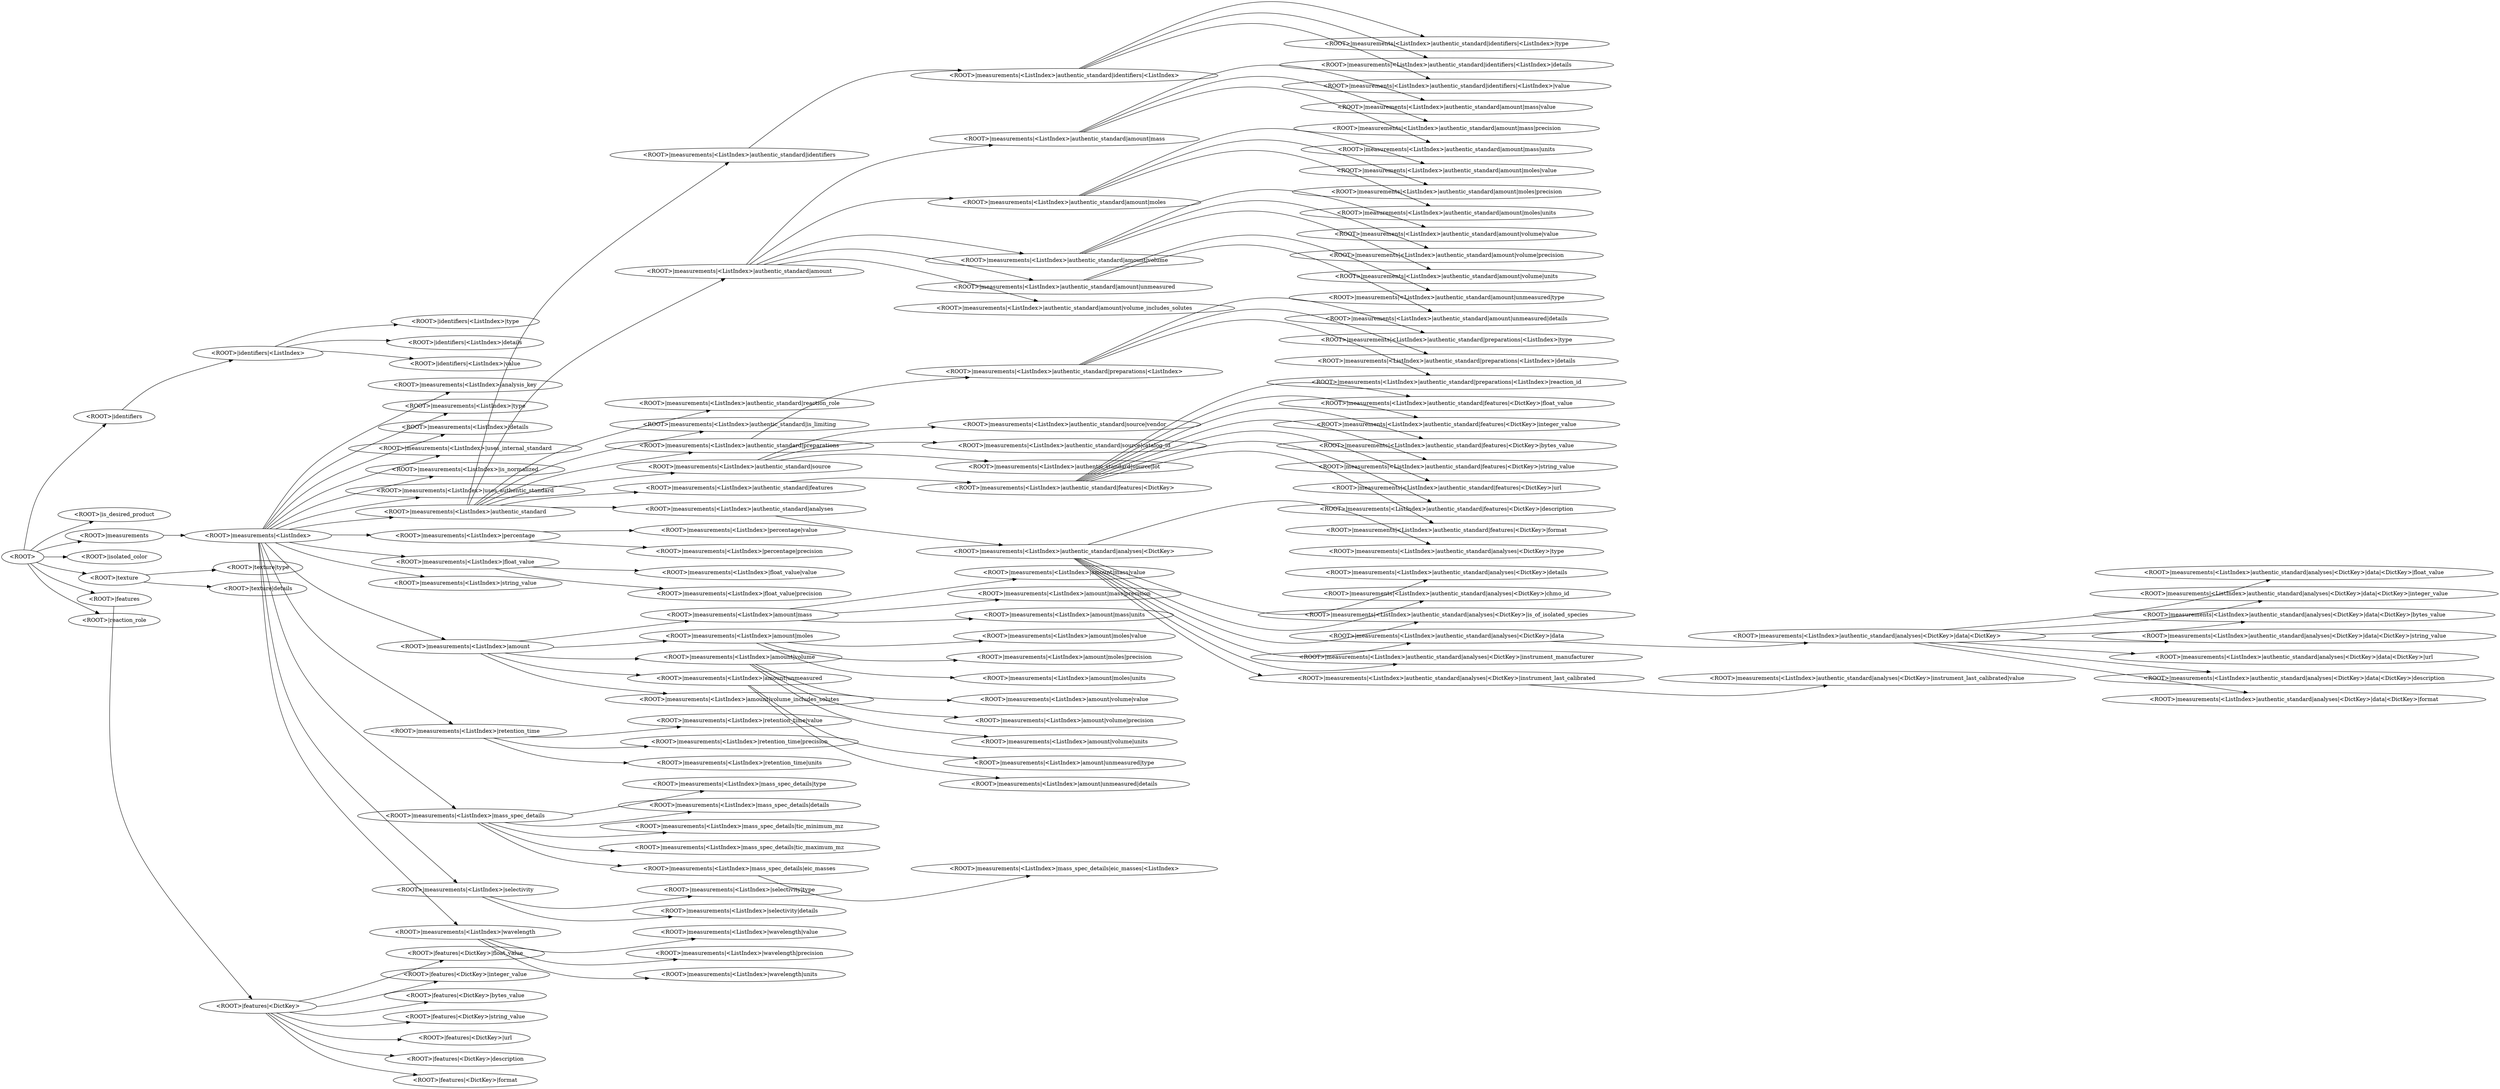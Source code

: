 strict digraph "" {
	graph [rankdir=LR,
		splines=curved
	];
	"<ROOT>"	[mtt_class_string="ord_betterproto.ProductCompound",
		mtt_node_name="<ROOT>",
		mtt_parent=None,
		mtt_relation_to_parent=None,
		mtt_type_hint_string="<class 'ord_betterproto.ProductCompound'>"];
	"<ROOT>|identifiers"	[mtt_class_string="builtins.list",
		mtt_node_name="<ROOT>|identifiers",
		mtt_parent="<ROOT>",
		mtt_relation_to_parent=identifiers,
		mtt_type_hint_string="typing.List[ord_betterproto.CompoundIdentifier]"];
	"<ROOT>" -> "<ROOT>|identifiers";
	"<ROOT>|is_desired_product"	[mtt_class_string="builtins.bool",
		mtt_node_name="<ROOT>|is_desired_product",
		mtt_parent="<ROOT>",
		mtt_relation_to_parent=is_desired_product,
		mtt_type_hint_string="typing.Optional[bool]"];
	"<ROOT>" -> "<ROOT>|is_desired_product";
	"<ROOT>|measurements"	[mtt_class_string="builtins.list",
		mtt_node_name="<ROOT>|measurements",
		mtt_parent="<ROOT>",
		mtt_relation_to_parent=measurements,
		mtt_type_hint_string="typing.List[ord_betterproto.ProductMeasurement]"];
	"<ROOT>" -> "<ROOT>|measurements";
	"<ROOT>|isolated_color"	[mtt_class_string="builtins.str",
		mtt_node_name="<ROOT>|isolated_color",
		mtt_parent="<ROOT>",
		mtt_relation_to_parent=isolated_color,
		mtt_type_hint_string="<class 'str'>"];
	"<ROOT>" -> "<ROOT>|isolated_color";
	"<ROOT>|texture"	[mtt_class_string="ord_betterproto.ProductCompoundTexture",
		mtt_node_name="<ROOT>|texture",
		mtt_parent="<ROOT>",
		mtt_relation_to_parent=texture,
		mtt_type_hint_string="<class 'ord_betterproto.ProductCompoundTexture'>"];
	"<ROOT>" -> "<ROOT>|texture";
	"<ROOT>|features"	[mtt_class_string="builtins.dict",
		mtt_node_name="<ROOT>|features",
		mtt_parent="<ROOT>",
		mtt_relation_to_parent=features,
		mtt_type_hint_string="typing.Dict[str, ord_betterproto.Data]"];
	"<ROOT>" -> "<ROOT>|features";
	"<ROOT>|reaction_role"	[mtt_class_string="ord_betterproto.ReactionRoleReactionRoleType",
		mtt_node_name="<ROOT>|reaction_role",
		mtt_parent="<ROOT>",
		mtt_relation_to_parent=reaction_role,
		mtt_type_hint_string="<enum 'ReactionRoleReactionRoleType'>"];
	"<ROOT>" -> "<ROOT>|reaction_role";
	"<ROOT>|identifiers|<ListIndex>"	[mtt_class_string="ord_betterproto.CompoundIdentifier",
		mtt_node_name="<ROOT>|identifiers|<ListIndex>",
		mtt_parent="<ROOT>|identifiers",
		mtt_relation_to_parent="<ListIndex>",
		mtt_type_hint_string="<class 'ord_betterproto.CompoundIdentifier'>"];
	"<ROOT>|identifiers" -> "<ROOT>|identifiers|<ListIndex>";
	"<ROOT>|identifiers|<ListIndex>|type"	[mtt_class_string="ord_betterproto.CompoundIdentifierCompoundIdentifierType",
		mtt_node_name="<ROOT>|identifiers|<ListIndex>|type",
		mtt_parent="<ROOT>|identifiers|<ListIndex>",
		mtt_relation_to_parent=type,
		mtt_type_hint_string="<enum 'CompoundIdentifierCompoundIdentifierType'>"];
	"<ROOT>|identifiers|<ListIndex>" -> "<ROOT>|identifiers|<ListIndex>|type";
	"<ROOT>|identifiers|<ListIndex>|details"	[mtt_class_string="builtins.str",
		mtt_node_name="<ROOT>|identifiers|<ListIndex>|details",
		mtt_parent="<ROOT>|identifiers|<ListIndex>",
		mtt_relation_to_parent=details,
		mtt_type_hint_string="<class 'str'>"];
	"<ROOT>|identifiers|<ListIndex>" -> "<ROOT>|identifiers|<ListIndex>|details";
	"<ROOT>|identifiers|<ListIndex>|value"	[mtt_class_string="builtins.str",
		mtt_node_name="<ROOT>|identifiers|<ListIndex>|value",
		mtt_parent="<ROOT>|identifiers|<ListIndex>",
		mtt_relation_to_parent=value,
		mtt_type_hint_string="<class 'str'>"];
	"<ROOT>|identifiers|<ListIndex>" -> "<ROOT>|identifiers|<ListIndex>|value";
	"<ROOT>|measurements|<ListIndex>"	[mtt_class_string="ord_betterproto.ProductMeasurement",
		mtt_node_name="<ROOT>|measurements|<ListIndex>",
		mtt_parent="<ROOT>|measurements",
		mtt_relation_to_parent="<ListIndex>",
		mtt_type_hint_string="<class 'ord_betterproto.ProductMeasurement'>"];
	"<ROOT>|measurements" -> "<ROOT>|measurements|<ListIndex>";
	"<ROOT>|measurements|<ListIndex>|analysis_key"	[mtt_class_string="builtins.str",
		mtt_node_name="<ROOT>|measurements|<ListIndex>|analysis_key",
		mtt_parent="<ROOT>|measurements|<ListIndex>",
		mtt_relation_to_parent=analysis_key,
		mtt_type_hint_string="<class 'str'>"];
	"<ROOT>|measurements|<ListIndex>" -> "<ROOT>|measurements|<ListIndex>|analysis_key";
	"<ROOT>|measurements|<ListIndex>|type"	[mtt_class_string="ord_betterproto.ProductMeasurementProductMeasurementType",
		mtt_node_name="<ROOT>|measurements|<ListIndex>|type",
		mtt_parent="<ROOT>|measurements|<ListIndex>",
		mtt_relation_to_parent=type,
		mtt_type_hint_string="<enum 'ProductMeasurementProductMeasurementType'>"];
	"<ROOT>|measurements|<ListIndex>" -> "<ROOT>|measurements|<ListIndex>|type";
	"<ROOT>|measurements|<ListIndex>|details"	[mtt_class_string="builtins.str",
		mtt_node_name="<ROOT>|measurements|<ListIndex>|details",
		mtt_parent="<ROOT>|measurements|<ListIndex>",
		mtt_relation_to_parent=details,
		mtt_type_hint_string="<class 'str'>"];
	"<ROOT>|measurements|<ListIndex>" -> "<ROOT>|measurements|<ListIndex>|details";
	"<ROOT>|measurements|<ListIndex>|uses_internal_standard"	[mtt_class_string="builtins.bool",
		mtt_node_name="<ROOT>|measurements|<ListIndex>|uses_internal_standard",
		mtt_parent="<ROOT>|measurements|<ListIndex>",
		mtt_relation_to_parent=uses_internal_standard,
		mtt_type_hint_string="typing.Optional[bool]"];
	"<ROOT>|measurements|<ListIndex>" -> "<ROOT>|measurements|<ListIndex>|uses_internal_standard";
	"<ROOT>|measurements|<ListIndex>|is_normalized"	[mtt_class_string="builtins.bool",
		mtt_node_name="<ROOT>|measurements|<ListIndex>|is_normalized",
		mtt_parent="<ROOT>|measurements|<ListIndex>",
		mtt_relation_to_parent=is_normalized,
		mtt_type_hint_string="typing.Optional[bool]"];
	"<ROOT>|measurements|<ListIndex>" -> "<ROOT>|measurements|<ListIndex>|is_normalized";
	"<ROOT>|measurements|<ListIndex>|uses_authentic_standard"	[mtt_class_string="builtins.bool",
		mtt_node_name="<ROOT>|measurements|<ListIndex>|uses_authentic_standard",
		mtt_parent="<ROOT>|measurements|<ListIndex>",
		mtt_relation_to_parent=uses_authentic_standard,
		mtt_type_hint_string="typing.Optional[bool]"];
	"<ROOT>|measurements|<ListIndex>" -> "<ROOT>|measurements|<ListIndex>|uses_authentic_standard";
	"<ROOT>|measurements|<ListIndex>|authentic_standard"	[mtt_class_string="ord_betterproto.Compound",
		mtt_node_name="<ROOT>|measurements|<ListIndex>|authentic_standard",
		mtt_parent="<ROOT>|measurements|<ListIndex>",
		mtt_relation_to_parent=authentic_standard,
		mtt_type_hint_string="<class 'ord_betterproto.Compound'>"];
	"<ROOT>|measurements|<ListIndex>" -> "<ROOT>|measurements|<ListIndex>|authentic_standard";
	"<ROOT>|measurements|<ListIndex>|percentage"	[mtt_class_string="ord_betterproto.Percentage",
		mtt_node_name="<ROOT>|measurements|<ListIndex>|percentage",
		mtt_parent="<ROOT>|measurements|<ListIndex>",
		mtt_relation_to_parent=percentage,
		mtt_type_hint_string="<class 'ord_betterproto.Percentage'>"];
	"<ROOT>|measurements|<ListIndex>" -> "<ROOT>|measurements|<ListIndex>|percentage";
	"<ROOT>|measurements|<ListIndex>|float_value"	[mtt_class_string="ord_betterproto.FloatValue",
		mtt_node_name="<ROOT>|measurements|<ListIndex>|float_value",
		mtt_parent="<ROOT>|measurements|<ListIndex>",
		mtt_relation_to_parent=float_value,
		mtt_type_hint_string="<class 'ord_betterproto.FloatValue'>"];
	"<ROOT>|measurements|<ListIndex>" -> "<ROOT>|measurements|<ListIndex>|float_value";
	"<ROOT>|measurements|<ListIndex>|string_value"	[mtt_class_string="builtins.str",
		mtt_node_name="<ROOT>|measurements|<ListIndex>|string_value",
		mtt_parent="<ROOT>|measurements|<ListIndex>",
		mtt_relation_to_parent=string_value,
		mtt_type_hint_string="<class 'str'>"];
	"<ROOT>|measurements|<ListIndex>" -> "<ROOT>|measurements|<ListIndex>|string_value";
	"<ROOT>|measurements|<ListIndex>|amount"	[mtt_class_string="ord_betterproto.Amount",
		mtt_node_name="<ROOT>|measurements|<ListIndex>|amount",
		mtt_parent="<ROOT>|measurements|<ListIndex>",
		mtt_relation_to_parent=amount,
		mtt_type_hint_string="<class 'ord_betterproto.Amount'>"];
	"<ROOT>|measurements|<ListIndex>" -> "<ROOT>|measurements|<ListIndex>|amount";
	"<ROOT>|measurements|<ListIndex>|retention_time"	[mtt_class_string="ord_betterproto.Time",
		mtt_node_name="<ROOT>|measurements|<ListIndex>|retention_time",
		mtt_parent="<ROOT>|measurements|<ListIndex>",
		mtt_relation_to_parent=retention_time,
		mtt_type_hint_string="<class 'ord_betterproto.Time'>"];
	"<ROOT>|measurements|<ListIndex>" -> "<ROOT>|measurements|<ListIndex>|retention_time";
	"<ROOT>|measurements|<ListIndex>|mass_spec_details"	[mtt_class_string="ord_betterproto.ProductMeasurementMassSpecMeasurementDetails",
		mtt_node_name="<ROOT>|measurements|<ListIndex>|mass_spec_details",
		mtt_parent="<ROOT>|measurements|<ListIndex>",
		mtt_relation_to_parent=mass_spec_details,
		mtt_type_hint_string="<class 'ord_betterproto.ProductMeasurementMassSpecMeasurementDetails'>"];
	"<ROOT>|measurements|<ListIndex>" -> "<ROOT>|measurements|<ListIndex>|mass_spec_details";
	"<ROOT>|measurements|<ListIndex>|selectivity"	[mtt_class_string="ord_betterproto.ProductMeasurementSelectivity",
		mtt_node_name="<ROOT>|measurements|<ListIndex>|selectivity",
		mtt_parent="<ROOT>|measurements|<ListIndex>",
		mtt_relation_to_parent=selectivity,
		mtt_type_hint_string="<class 'ord_betterproto.ProductMeasurementSelectivity'>"];
	"<ROOT>|measurements|<ListIndex>" -> "<ROOT>|measurements|<ListIndex>|selectivity";
	"<ROOT>|measurements|<ListIndex>|wavelength"	[mtt_class_string="ord_betterproto.Wavelength",
		mtt_node_name="<ROOT>|measurements|<ListIndex>|wavelength",
		mtt_parent="<ROOT>|measurements|<ListIndex>",
		mtt_relation_to_parent=wavelength,
		mtt_type_hint_string="<class 'ord_betterproto.Wavelength'>"];
	"<ROOT>|measurements|<ListIndex>" -> "<ROOT>|measurements|<ListIndex>|wavelength";
	"<ROOT>|measurements|<ListIndex>|authentic_standard|identifiers"	[mtt_class_string="builtins.list",
		mtt_node_name="<ROOT>|measurements|<ListIndex>|authentic_standard|identifiers",
		mtt_parent="<ROOT>|measurements|<ListIndex>|authentic_standard",
		mtt_relation_to_parent=identifiers,
		mtt_type_hint_string="typing.List[ord_betterproto.CompoundIdentifier]"];
	"<ROOT>|measurements|<ListIndex>|authentic_standard" -> "<ROOT>|measurements|<ListIndex>|authentic_standard|identifiers";
	"<ROOT>|measurements|<ListIndex>|authentic_standard|amount"	[mtt_class_string="ord_betterproto.Amount",
		mtt_node_name="<ROOT>|measurements|<ListIndex>|authentic_standard|amount",
		mtt_parent="<ROOT>|measurements|<ListIndex>|authentic_standard",
		mtt_relation_to_parent=amount,
		mtt_type_hint_string="<class 'ord_betterproto.Amount'>"];
	"<ROOT>|measurements|<ListIndex>|authentic_standard" -> "<ROOT>|measurements|<ListIndex>|authentic_standard|amount";
	"<ROOT>|measurements|<ListIndex>|authentic_standard|reaction_role"	[mtt_class_string="ord_betterproto.ReactionRoleReactionRoleType",
		mtt_node_name="<ROOT>|measurements|<ListIndex>|authentic_standard|reaction_role",
		mtt_parent="<ROOT>|measurements|<ListIndex>|authentic_standard",
		mtt_relation_to_parent=reaction_role,
		mtt_type_hint_string="<enum 'ReactionRoleReactionRoleType'>"];
	"<ROOT>|measurements|<ListIndex>|authentic_standard" -> "<ROOT>|measurements|<ListIndex>|authentic_standard|reaction_role";
	"<ROOT>|measurements|<ListIndex>|authentic_standard|is_limiting"	[mtt_class_string="builtins.bool",
		mtt_node_name="<ROOT>|measurements|<ListIndex>|authentic_standard|is_limiting",
		mtt_parent="<ROOT>|measurements|<ListIndex>|authentic_standard",
		mtt_relation_to_parent=is_limiting,
		mtt_type_hint_string="typing.Optional[bool]"];
	"<ROOT>|measurements|<ListIndex>|authentic_standard" -> "<ROOT>|measurements|<ListIndex>|authentic_standard|is_limiting";
	"<ROOT>|measurements|<ListIndex>|authentic_standard|preparations"	[mtt_class_string="builtins.list",
		mtt_node_name="<ROOT>|measurements|<ListIndex>|authentic_standard|preparations",
		mtt_parent="<ROOT>|measurements|<ListIndex>|authentic_standard",
		mtt_relation_to_parent=preparations,
		mtt_type_hint_string="typing.List[ord_betterproto.CompoundPreparation]"];
	"<ROOT>|measurements|<ListIndex>|authentic_standard" -> "<ROOT>|measurements|<ListIndex>|authentic_standard|preparations";
	"<ROOT>|measurements|<ListIndex>|authentic_standard|source"	[mtt_class_string="ord_betterproto.CompoundSource",
		mtt_node_name="<ROOT>|measurements|<ListIndex>|authentic_standard|source",
		mtt_parent="<ROOT>|measurements|<ListIndex>|authentic_standard",
		mtt_relation_to_parent=source,
		mtt_type_hint_string="<class 'ord_betterproto.CompoundSource'>"];
	"<ROOT>|measurements|<ListIndex>|authentic_standard" -> "<ROOT>|measurements|<ListIndex>|authentic_standard|source";
	"<ROOT>|measurements|<ListIndex>|authentic_standard|features"	[mtt_class_string="builtins.dict",
		mtt_node_name="<ROOT>|measurements|<ListIndex>|authentic_standard|features",
		mtt_parent="<ROOT>|measurements|<ListIndex>|authentic_standard",
		mtt_relation_to_parent=features,
		mtt_type_hint_string="typing.Dict[str, ord_betterproto.Data]"];
	"<ROOT>|measurements|<ListIndex>|authentic_standard" -> "<ROOT>|measurements|<ListIndex>|authentic_standard|features";
	"<ROOT>|measurements|<ListIndex>|authentic_standard|analyses"	[mtt_class_string="builtins.dict",
		mtt_node_name="<ROOT>|measurements|<ListIndex>|authentic_standard|analyses",
		mtt_parent="<ROOT>|measurements|<ListIndex>|authentic_standard",
		mtt_relation_to_parent=analyses,
		mtt_type_hint_string="typing.Dict[str, ord_betterproto.Analysis]"];
	"<ROOT>|measurements|<ListIndex>|authentic_standard" -> "<ROOT>|measurements|<ListIndex>|authentic_standard|analyses";
	"<ROOT>|measurements|<ListIndex>|authentic_standard|identifiers|<ListIndex>"	[mtt_class_string="ord_betterproto.CompoundIdentifier",
		mtt_node_name="<ROOT>|measurements|<ListIndex>|authentic_standard|identifiers|<ListIndex>",
		mtt_parent="<ROOT>|measurements|<ListIndex>|authentic_standard|identifiers",
		mtt_relation_to_parent="<ListIndex>",
		mtt_type_hint_string="<class 'ord_betterproto.CompoundIdentifier'>"];
	"<ROOT>|measurements|<ListIndex>|authentic_standard|identifiers" -> "<ROOT>|measurements|<ListIndex>|authentic_standard|identifiers|<ListIndex>";
	"<ROOT>|measurements|<ListIndex>|authentic_standard|identifiers|<ListIndex>|type"	[mtt_class_string="ord_betterproto.CompoundIdentifierCompoundIdentifierType",
		mtt_node_name="<ROOT>|measurements|<ListIndex>|authentic_standard|identifiers|<ListIndex>|type",
		mtt_parent="<ROOT>|measurements|<ListIndex>|authentic_standard|identifiers|<ListIndex>",
		mtt_relation_to_parent=type,
		mtt_type_hint_string="<enum 'CompoundIdentifierCompoundIdentifierType'>"];
	"<ROOT>|measurements|<ListIndex>|authentic_standard|identifiers|<ListIndex>" -> "<ROOT>|measurements|<ListIndex>|authentic_standard|identifiers|<ListIndex>|type";
	"<ROOT>|measurements|<ListIndex>|authentic_standard|identifiers|<ListIndex>|details"	[mtt_class_string="builtins.str",
		mtt_node_name="<ROOT>|measurements|<ListIndex>|authentic_standard|identifiers|<ListIndex>|details",
		mtt_parent="<ROOT>|measurements|<ListIndex>|authentic_standard|identifiers|<ListIndex>",
		mtt_relation_to_parent=details,
		mtt_type_hint_string="<class 'str'>"];
	"<ROOT>|measurements|<ListIndex>|authentic_standard|identifiers|<ListIndex>" -> "<ROOT>|measurements|<ListIndex>|authentic_standard|identifiers|<ListIndex>|details";
	"<ROOT>|measurements|<ListIndex>|authentic_standard|identifiers|<ListIndex>|value"	[mtt_class_string="builtins.str",
		mtt_node_name="<ROOT>|measurements|<ListIndex>|authentic_standard|identifiers|<ListIndex>|value",
		mtt_parent="<ROOT>|measurements|<ListIndex>|authentic_standard|identifiers|<ListIndex>",
		mtt_relation_to_parent=value,
		mtt_type_hint_string="<class 'str'>"];
	"<ROOT>|measurements|<ListIndex>|authentic_standard|identifiers|<ListIndex>" -> "<ROOT>|measurements|<ListIndex>|authentic_standard|identifiers|<ListIndex>|value";
	"<ROOT>|measurements|<ListIndex>|authentic_standard|amount|mass"	[mtt_class_string="ord_betterproto.Mass",
		mtt_node_name="<ROOT>|measurements|<ListIndex>|authentic_standard|amount|mass",
		mtt_parent="<ROOT>|measurements|<ListIndex>|authentic_standard|amount",
		mtt_relation_to_parent=mass,
		mtt_type_hint_string="<class 'ord_betterproto.Mass'>"];
	"<ROOT>|measurements|<ListIndex>|authentic_standard|amount" -> "<ROOT>|measurements|<ListIndex>|authentic_standard|amount|mass";
	"<ROOT>|measurements|<ListIndex>|authentic_standard|amount|moles"	[mtt_class_string="ord_betterproto.Moles",
		mtt_node_name="<ROOT>|measurements|<ListIndex>|authentic_standard|amount|moles",
		mtt_parent="<ROOT>|measurements|<ListIndex>|authentic_standard|amount",
		mtt_relation_to_parent=moles,
		mtt_type_hint_string="<class 'ord_betterproto.Moles'>"];
	"<ROOT>|measurements|<ListIndex>|authentic_standard|amount" -> "<ROOT>|measurements|<ListIndex>|authentic_standard|amount|moles";
	"<ROOT>|measurements|<ListIndex>|authentic_standard|amount|volume"	[mtt_class_string="ord_betterproto.Volume",
		mtt_node_name="<ROOT>|measurements|<ListIndex>|authentic_standard|amount|volume",
		mtt_parent="<ROOT>|measurements|<ListIndex>|authentic_standard|amount",
		mtt_relation_to_parent=volume,
		mtt_type_hint_string="<class 'ord_betterproto.Volume'>"];
	"<ROOT>|measurements|<ListIndex>|authentic_standard|amount" -> "<ROOT>|measurements|<ListIndex>|authentic_standard|amount|volume";
	"<ROOT>|measurements|<ListIndex>|authentic_standard|amount|unmeasured"	[mtt_class_string="ord_betterproto.UnmeasuredAmount",
		mtt_node_name="<ROOT>|measurements|<ListIndex>|authentic_standard|amount|unmeasured",
		mtt_parent="<ROOT>|measurements|<ListIndex>|authentic_standard|amount",
		mtt_relation_to_parent=unmeasured,
		mtt_type_hint_string="<class 'ord_betterproto.UnmeasuredAmount'>"];
	"<ROOT>|measurements|<ListIndex>|authentic_standard|amount" -> "<ROOT>|measurements|<ListIndex>|authentic_standard|amount|unmeasured";
	"<ROOT>|measurements|<ListIndex>|authentic_standard|amount|volume_includes_solutes"	[mtt_class_string="builtins.bool",
		mtt_node_name="<ROOT>|measurements|<ListIndex>|authentic_standard|amount|volume_includes_solutes",
		mtt_parent="<ROOT>|measurements|<ListIndex>|authentic_standard|amount",
		mtt_relation_to_parent=volume_includes_solutes,
		mtt_type_hint_string="typing.Optional[bool]"];
	"<ROOT>|measurements|<ListIndex>|authentic_standard|amount" -> "<ROOT>|measurements|<ListIndex>|authentic_standard|amount|volume_includes_solutes";
	"<ROOT>|measurements|<ListIndex>|authentic_standard|amount|mass|value"	[mtt_class_string="builtins.float",
		mtt_node_name="<ROOT>|measurements|<ListIndex>|authentic_standard|amount|mass|value",
		mtt_parent="<ROOT>|measurements|<ListIndex>|authentic_standard|amount|mass",
		mtt_relation_to_parent=value,
		mtt_type_hint_string="typing.Optional[float]"];
	"<ROOT>|measurements|<ListIndex>|authentic_standard|amount|mass" -> "<ROOT>|measurements|<ListIndex>|authentic_standard|amount|mass|value";
	"<ROOT>|measurements|<ListIndex>|authentic_standard|amount|mass|precision"	[mtt_class_string="builtins.float",
		mtt_node_name="<ROOT>|measurements|<ListIndex>|authentic_standard|amount|mass|precision",
		mtt_parent="<ROOT>|measurements|<ListIndex>|authentic_standard|amount|mass",
		mtt_relation_to_parent=precision,
		mtt_type_hint_string="typing.Optional[float]"];
	"<ROOT>|measurements|<ListIndex>|authentic_standard|amount|mass" -> "<ROOT>|measurements|<ListIndex>|authentic_standard|amount|mass|precision";
	"<ROOT>|measurements|<ListIndex>|authentic_standard|amount|mass|units"	[mtt_class_string="ord_betterproto.MassMassUnit",
		mtt_node_name="<ROOT>|measurements|<ListIndex>|authentic_standard|amount|mass|units",
		mtt_parent="<ROOT>|measurements|<ListIndex>|authentic_standard|amount|mass",
		mtt_relation_to_parent=units,
		mtt_type_hint_string="<enum 'MassMassUnit'>"];
	"<ROOT>|measurements|<ListIndex>|authentic_standard|amount|mass" -> "<ROOT>|measurements|<ListIndex>|authentic_standard|amount|mass|units";
	"<ROOT>|measurements|<ListIndex>|authentic_standard|amount|moles|value"	[mtt_class_string="builtins.float",
		mtt_node_name="<ROOT>|measurements|<ListIndex>|authentic_standard|amount|moles|value",
		mtt_parent="<ROOT>|measurements|<ListIndex>|authentic_standard|amount|moles",
		mtt_relation_to_parent=value,
		mtt_type_hint_string="typing.Optional[float]"];
	"<ROOT>|measurements|<ListIndex>|authentic_standard|amount|moles" -> "<ROOT>|measurements|<ListIndex>|authentic_standard|amount|moles|value";
	"<ROOT>|measurements|<ListIndex>|authentic_standard|amount|moles|precision"	[mtt_class_string="builtins.float",
		mtt_node_name="<ROOT>|measurements|<ListIndex>|authentic_standard|amount|moles|precision",
		mtt_parent="<ROOT>|measurements|<ListIndex>|authentic_standard|amount|moles",
		mtt_relation_to_parent=precision,
		mtt_type_hint_string="typing.Optional[float]"];
	"<ROOT>|measurements|<ListIndex>|authentic_standard|amount|moles" -> "<ROOT>|measurements|<ListIndex>|authentic_standard|amount|moles|precision";
	"<ROOT>|measurements|<ListIndex>|authentic_standard|amount|moles|units"	[mtt_class_string="ord_betterproto.MolesMolesUnit",
		mtt_node_name="<ROOT>|measurements|<ListIndex>|authentic_standard|amount|moles|units",
		mtt_parent="<ROOT>|measurements|<ListIndex>|authentic_standard|amount|moles",
		mtt_relation_to_parent=units,
		mtt_type_hint_string="<enum 'MolesMolesUnit'>"];
	"<ROOT>|measurements|<ListIndex>|authentic_standard|amount|moles" -> "<ROOT>|measurements|<ListIndex>|authentic_standard|amount|moles|units";
	"<ROOT>|measurements|<ListIndex>|authentic_standard|amount|volume|value"	[mtt_class_string="builtins.float",
		mtt_node_name="<ROOT>|measurements|<ListIndex>|authentic_standard|amount|volume|value",
		mtt_parent="<ROOT>|measurements|<ListIndex>|authentic_standard|amount|volume",
		mtt_relation_to_parent=value,
		mtt_type_hint_string="typing.Optional[float]"];
	"<ROOT>|measurements|<ListIndex>|authentic_standard|amount|volume" -> "<ROOT>|measurements|<ListIndex>|authentic_standard|amount|volume|value";
	"<ROOT>|measurements|<ListIndex>|authentic_standard|amount|volume|precision"	[mtt_class_string="builtins.float",
		mtt_node_name="<ROOT>|measurements|<ListIndex>|authentic_standard|amount|volume|precision",
		mtt_parent="<ROOT>|measurements|<ListIndex>|authentic_standard|amount|volume",
		mtt_relation_to_parent=precision,
		mtt_type_hint_string="typing.Optional[float]"];
	"<ROOT>|measurements|<ListIndex>|authentic_standard|amount|volume" -> "<ROOT>|measurements|<ListIndex>|authentic_standard|amount|volume|precision";
	"<ROOT>|measurements|<ListIndex>|authentic_standard|amount|volume|units"	[mtt_class_string="ord_betterproto.VolumeVolumeUnit",
		mtt_node_name="<ROOT>|measurements|<ListIndex>|authentic_standard|amount|volume|units",
		mtt_parent="<ROOT>|measurements|<ListIndex>|authentic_standard|amount|volume",
		mtt_relation_to_parent=units,
		mtt_type_hint_string="<enum 'VolumeVolumeUnit'>"];
	"<ROOT>|measurements|<ListIndex>|authentic_standard|amount|volume" -> "<ROOT>|measurements|<ListIndex>|authentic_standard|amount|volume|units";
	"<ROOT>|measurements|<ListIndex>|authentic_standard|amount|unmeasured|type"	[mtt_class_string="ord_betterproto.UnmeasuredAmountUnmeasuredAmountType",
		mtt_node_name="<ROOT>|measurements|<ListIndex>|authentic_standard|amount|unmeasured|type",
		mtt_parent="<ROOT>|measurements|<ListIndex>|authentic_standard|amount|unmeasured",
		mtt_relation_to_parent=type,
		mtt_type_hint_string="<enum 'UnmeasuredAmountUnmeasuredAmountType'>"];
	"<ROOT>|measurements|<ListIndex>|authentic_standard|amount|unmeasured" -> "<ROOT>|measurements|<ListIndex>|authentic_standard|amount|unmeasured|type";
	"<ROOT>|measurements|<ListIndex>|authentic_standard|amount|unmeasured|details"	[mtt_class_string="builtins.str",
		mtt_node_name="<ROOT>|measurements|<ListIndex>|authentic_standard|amount|unmeasured|details",
		mtt_parent="<ROOT>|measurements|<ListIndex>|authentic_standard|amount|unmeasured",
		mtt_relation_to_parent=details,
		mtt_type_hint_string="<class 'str'>"];
	"<ROOT>|measurements|<ListIndex>|authentic_standard|amount|unmeasured" -> "<ROOT>|measurements|<ListIndex>|authentic_standard|amount|unmeasured|details";
	"<ROOT>|measurements|<ListIndex>|authentic_standard|preparations|<ListIndex>"	[mtt_class_string="ord_betterproto.CompoundPreparation",
		mtt_node_name="<ROOT>|measurements|<ListIndex>|authentic_standard|preparations|<ListIndex>",
		mtt_parent="<ROOT>|measurements|<ListIndex>|authentic_standard|preparations",
		mtt_relation_to_parent="<ListIndex>",
		mtt_type_hint_string="<class 'ord_betterproto.CompoundPreparation'>"];
	"<ROOT>|measurements|<ListIndex>|authentic_standard|preparations" -> "<ROOT>|measurements|<ListIndex>|authentic_standard|preparations|<ListIndex>";
	"<ROOT>|measurements|<ListIndex>|authentic_standard|preparations|<ListIndex>|type"	[mtt_class_string="ord_betterproto.CompoundPreparationCompoundPreparationType",
		mtt_node_name="<ROOT>|measurements|<ListIndex>|authentic_standard|preparations|<ListIndex>|type",
		mtt_parent="<ROOT>|measurements|<ListIndex>|authentic_standard|preparations|<ListIndex>",
		mtt_relation_to_parent=type,
		mtt_type_hint_string="<enum 'CompoundPreparationCompoundPreparationType'>"];
	"<ROOT>|measurements|<ListIndex>|authentic_standard|preparations|<ListIndex>" -> "<ROOT>|measurements|<ListIndex>|authentic_standard|preparations|<ListIndex>|type";
	"<ROOT>|measurements|<ListIndex>|authentic_standard|preparations|<ListIndex>|details"	[mtt_class_string="builtins.str",
		mtt_node_name="<ROOT>|measurements|<ListIndex>|authentic_standard|preparations|<ListIndex>|details",
		mtt_parent="<ROOT>|measurements|<ListIndex>|authentic_standard|preparations|<ListIndex>",
		mtt_relation_to_parent=details,
		mtt_type_hint_string="<class 'str'>"];
	"<ROOT>|measurements|<ListIndex>|authentic_standard|preparations|<ListIndex>" -> "<ROOT>|measurements|<ListIndex>|authentic_standard|preparations|<ListIndex>|details";
	"<ROOT>|measurements|<ListIndex>|authentic_standard|preparations|<ListIndex>|reaction_id"	[mtt_class_string="builtins.str",
		mtt_node_name="<ROOT>|measurements|<ListIndex>|authentic_standard|preparations|<ListIndex>|reaction_id",
		mtt_parent="<ROOT>|measurements|<ListIndex>|authentic_standard|preparations|<ListIndex>",
		mtt_relation_to_parent=reaction_id,
		mtt_type_hint_string="<class 'str'>"];
	"<ROOT>|measurements|<ListIndex>|authentic_standard|preparations|<ListIndex>" -> "<ROOT>|measurements|<ListIndex>|authentic_standard|preparations|<ListIndex>|reaction_id";
	"<ROOT>|measurements|<ListIndex>|authentic_standard|source|vendor"	[mtt_class_string="builtins.str",
		mtt_node_name="<ROOT>|measurements|<ListIndex>|authentic_standard|source|vendor",
		mtt_parent="<ROOT>|measurements|<ListIndex>|authentic_standard|source",
		mtt_relation_to_parent=vendor,
		mtt_type_hint_string="<class 'str'>"];
	"<ROOT>|measurements|<ListIndex>|authentic_standard|source" -> "<ROOT>|measurements|<ListIndex>|authentic_standard|source|vendor";
	"<ROOT>|measurements|<ListIndex>|authentic_standard|source|catalog_id"	[mtt_class_string="builtins.str",
		mtt_node_name="<ROOT>|measurements|<ListIndex>|authentic_standard|source|catalog_id",
		mtt_parent="<ROOT>|measurements|<ListIndex>|authentic_standard|source",
		mtt_relation_to_parent=catalog_id,
		mtt_type_hint_string="<class 'str'>"];
	"<ROOT>|measurements|<ListIndex>|authentic_standard|source" -> "<ROOT>|measurements|<ListIndex>|authentic_standard|source|catalog_id";
	"<ROOT>|measurements|<ListIndex>|authentic_standard|source|lot"	[mtt_class_string="builtins.str",
		mtt_node_name="<ROOT>|measurements|<ListIndex>|authentic_standard|source|lot",
		mtt_parent="<ROOT>|measurements|<ListIndex>|authentic_standard|source",
		mtt_relation_to_parent=lot,
		mtt_type_hint_string="<class 'str'>"];
	"<ROOT>|measurements|<ListIndex>|authentic_standard|source" -> "<ROOT>|measurements|<ListIndex>|authentic_standard|source|lot";
	"<ROOT>|measurements|<ListIndex>|authentic_standard|features|<DictKey>"	[mtt_class_string="ord_betterproto.Data",
		mtt_node_name="<ROOT>|measurements|<ListIndex>|authentic_standard|features|<DictKey>",
		mtt_parent="<ROOT>|measurements|<ListIndex>|authentic_standard|features",
		mtt_relation_to_parent="<DictKey>",
		mtt_type_hint_string="<class 'ord_betterproto.Data'>"];
	"<ROOT>|measurements|<ListIndex>|authentic_standard|features" -> "<ROOT>|measurements|<ListIndex>|authentic_standard|features|<DictKey>";
	"<ROOT>|measurements|<ListIndex>|authentic_standard|features|<DictKey>|float_value"	[mtt_class_string="builtins.float",
		mtt_node_name="<ROOT>|measurements|<ListIndex>|authentic_standard|features|<DictKey>|float_value",
		mtt_parent="<ROOT>|measurements|<ListIndex>|authentic_standard|features|<DictKey>",
		mtt_relation_to_parent=float_value,
		mtt_type_hint_string="<class 'float'>"];
	"<ROOT>|measurements|<ListIndex>|authentic_standard|features|<DictKey>" -> "<ROOT>|measurements|<ListIndex>|authentic_standard|features|<DictKey>|float_value";
	"<ROOT>|measurements|<ListIndex>|authentic_standard|features|<DictKey>|integer_value"	[mtt_class_string="builtins.int",
		mtt_node_name="<ROOT>|measurements|<ListIndex>|authentic_standard|features|<DictKey>|integer_value",
		mtt_parent="<ROOT>|measurements|<ListIndex>|authentic_standard|features|<DictKey>",
		mtt_relation_to_parent=integer_value,
		mtt_type_hint_string="<class 'int'>"];
	"<ROOT>|measurements|<ListIndex>|authentic_standard|features|<DictKey>" -> "<ROOT>|measurements|<ListIndex>|authentic_standard|features|<DictKey>|integer_value";
	"<ROOT>|measurements|<ListIndex>|authentic_standard|features|<DictKey>|bytes_value"	[mtt_class_string="builtins.bytes",
		mtt_node_name="<ROOT>|measurements|<ListIndex>|authentic_standard|features|<DictKey>|bytes_value",
		mtt_parent="<ROOT>|measurements|<ListIndex>|authentic_standard|features|<DictKey>",
		mtt_relation_to_parent=bytes_value,
		mtt_type_hint_string="<class 'bytes'>"];
	"<ROOT>|measurements|<ListIndex>|authentic_standard|features|<DictKey>" -> "<ROOT>|measurements|<ListIndex>|authentic_standard|features|<DictKey>|bytes_value";
	"<ROOT>|measurements|<ListIndex>|authentic_standard|features|<DictKey>|string_value"	[mtt_class_string="builtins.str",
		mtt_node_name="<ROOT>|measurements|<ListIndex>|authentic_standard|features|<DictKey>|string_value",
		mtt_parent="<ROOT>|measurements|<ListIndex>|authentic_standard|features|<DictKey>",
		mtt_relation_to_parent=string_value,
		mtt_type_hint_string="<class 'str'>"];
	"<ROOT>|measurements|<ListIndex>|authentic_standard|features|<DictKey>" -> "<ROOT>|measurements|<ListIndex>|authentic_standard|features|<DictKey>|string_value";
	"<ROOT>|measurements|<ListIndex>|authentic_standard|features|<DictKey>|url"	[mtt_class_string="builtins.str",
		mtt_node_name="<ROOT>|measurements|<ListIndex>|authentic_standard|features|<DictKey>|url",
		mtt_parent="<ROOT>|measurements|<ListIndex>|authentic_standard|features|<DictKey>",
		mtt_relation_to_parent=url,
		mtt_type_hint_string="<class 'str'>"];
	"<ROOT>|measurements|<ListIndex>|authentic_standard|features|<DictKey>" -> "<ROOT>|measurements|<ListIndex>|authentic_standard|features|<DictKey>|url";
	"<ROOT>|measurements|<ListIndex>|authentic_standard|features|<DictKey>|description"	[mtt_class_string="builtins.str",
		mtt_node_name="<ROOT>|measurements|<ListIndex>|authentic_standard|features|<DictKey>|description",
		mtt_parent="<ROOT>|measurements|<ListIndex>|authentic_standard|features|<DictKey>",
		mtt_relation_to_parent=description,
		mtt_type_hint_string="<class 'str'>"];
	"<ROOT>|measurements|<ListIndex>|authentic_standard|features|<DictKey>" -> "<ROOT>|measurements|<ListIndex>|authentic_standard|features|<DictKey>|description";
	"<ROOT>|measurements|<ListIndex>|authentic_standard|features|<DictKey>|format"	[mtt_class_string="builtins.str",
		mtt_node_name="<ROOT>|measurements|<ListIndex>|authentic_standard|features|<DictKey>|format",
		mtt_parent="<ROOT>|measurements|<ListIndex>|authentic_standard|features|<DictKey>",
		mtt_relation_to_parent=format,
		mtt_type_hint_string="<class 'str'>"];
	"<ROOT>|measurements|<ListIndex>|authentic_standard|features|<DictKey>" -> "<ROOT>|measurements|<ListIndex>|authentic_standard|features|<DictKey>|format";
	"<ROOT>|measurements|<ListIndex>|authentic_standard|analyses|<DictKey>"	[mtt_class_string="ord_betterproto.Analysis",
		mtt_node_name="<ROOT>|measurements|<ListIndex>|authentic_standard|analyses|<DictKey>",
		mtt_parent="<ROOT>|measurements|<ListIndex>|authentic_standard|analyses",
		mtt_relation_to_parent="<DictKey>",
		mtt_type_hint_string="<class 'ord_betterproto.Analysis'>"];
	"<ROOT>|measurements|<ListIndex>|authentic_standard|analyses" -> "<ROOT>|measurements|<ListIndex>|authentic_standard|analyses|<DictKey>";
	"<ROOT>|measurements|<ListIndex>|authentic_standard|analyses|<DictKey>|type"	[mtt_class_string="ord_betterproto.AnalysisAnalysisType",
		mtt_node_name="<ROOT>|measurements|<ListIndex>|authentic_standard|analyses|<DictKey>|type",
		mtt_parent="<ROOT>|measurements|<ListIndex>|authentic_standard|analyses|<DictKey>",
		mtt_relation_to_parent=type,
		mtt_type_hint_string="<enum 'AnalysisAnalysisType'>"];
	"<ROOT>|measurements|<ListIndex>|authentic_standard|analyses|<DictKey>" -> "<ROOT>|measurements|<ListIndex>|authentic_standard|analyses|<DictKey>|type";
	"<ROOT>|measurements|<ListIndex>|authentic_standard|analyses|<DictKey>|details"	[mtt_class_string="builtins.str",
		mtt_node_name="<ROOT>|measurements|<ListIndex>|authentic_standard|analyses|<DictKey>|details",
		mtt_parent="<ROOT>|measurements|<ListIndex>|authentic_standard|analyses|<DictKey>",
		mtt_relation_to_parent=details,
		mtt_type_hint_string="<class 'str'>"];
	"<ROOT>|measurements|<ListIndex>|authentic_standard|analyses|<DictKey>" -> "<ROOT>|measurements|<ListIndex>|authentic_standard|analyses|<DictKey>|details";
	"<ROOT>|measurements|<ListIndex>|authentic_standard|analyses|<DictKey>|chmo_id"	[mtt_class_string="builtins.int",
		mtt_node_name="<ROOT>|measurements|<ListIndex>|authentic_standard|analyses|<DictKey>|chmo_id",
		mtt_parent="<ROOT>|measurements|<ListIndex>|authentic_standard|analyses|<DictKey>",
		mtt_relation_to_parent=chmo_id,
		mtt_type_hint_string="<class 'int'>"];
	"<ROOT>|measurements|<ListIndex>|authentic_standard|analyses|<DictKey>" -> "<ROOT>|measurements|<ListIndex>|authentic_standard|analyses|<DictKey>|chmo_id";
	"<ROOT>|measurements|<ListIndex>|authentic_standard|analyses|<DictKey>|is_of_isolated_species"	[mtt_class_string="builtins.bool",
		mtt_node_name="<ROOT>|measurements|<ListIndex>|authentic_standard|analyses|<DictKey>|is_of_isolated_species",
		mtt_parent="<ROOT>|measurements|<ListIndex>|authentic_standard|analyses|<DictKey>",
		mtt_relation_to_parent=is_of_isolated_species,
		mtt_type_hint_string="typing.Optional[bool]"];
	"<ROOT>|measurements|<ListIndex>|authentic_standard|analyses|<DictKey>" -> "<ROOT>|measurements|<ListIndex>|authentic_standard|analyses|<DictKey>|is_of_isolated_species";
	"<ROOT>|measurements|<ListIndex>|authentic_standard|analyses|<DictKey>|data"	[mtt_class_string="builtins.dict",
		mtt_node_name="<ROOT>|measurements|<ListIndex>|authentic_standard|analyses|<DictKey>|data",
		mtt_parent="<ROOT>|measurements|<ListIndex>|authentic_standard|analyses|<DictKey>",
		mtt_relation_to_parent=data,
		mtt_type_hint_string="typing.Dict[str, ord_betterproto.Data]"];
	"<ROOT>|measurements|<ListIndex>|authentic_standard|analyses|<DictKey>" -> "<ROOT>|measurements|<ListIndex>|authentic_standard|analyses|<DictKey>|data";
	"<ROOT>|measurements|<ListIndex>|authentic_standard|analyses|<DictKey>|instrument_manufacturer"	[mtt_class_string="builtins.str",
		mtt_node_name="<ROOT>|measurements|<ListIndex>|authentic_standard|analyses|<DictKey>|instrument_manufacturer",
		mtt_parent="<ROOT>|measurements|<ListIndex>|authentic_standard|analyses|<DictKey>",
		mtt_relation_to_parent=instrument_manufacturer,
		mtt_type_hint_string="<class 'str'>"];
	"<ROOT>|measurements|<ListIndex>|authentic_standard|analyses|<DictKey>" -> "<ROOT>|measurements|<ListIndex>|authentic_standard|analyses|<DictKey>|instrument_manufacturer";
	"<ROOT>|measurements|<ListIndex>|authentic_standard|analyses|<DictKey>|instrument_last_calibrated"	[mtt_class_string="ord_betterproto.DateTime",
		mtt_node_name="<ROOT>|measurements|<ListIndex>|authentic_standard|analyses|<DictKey>|instrument_last_calibrated",
		mtt_parent="<ROOT>|measurements|<ListIndex>|authentic_standard|analyses|<DictKey>",
		mtt_relation_to_parent=instrument_last_calibrated,
		mtt_type_hint_string="<class 'ord_betterproto.DateTime'>"];
	"<ROOT>|measurements|<ListIndex>|authentic_standard|analyses|<DictKey>" -> "<ROOT>|measurements|<ListIndex>|authentic_standard|analyses|<DictKey>|instrument_last_calibrated";
	"<ROOT>|measurements|<ListIndex>|authentic_standard|analyses|<DictKey>|data|<DictKey>"	[mtt_class_string="ord_betterproto.Data",
		mtt_node_name="<ROOT>|measurements|<ListIndex>|authentic_standard|analyses|<DictKey>|data|<DictKey>",
		mtt_parent="<ROOT>|measurements|<ListIndex>|authentic_standard|analyses|<DictKey>|data",
		mtt_relation_to_parent="<DictKey>",
		mtt_type_hint_string="<class 'ord_betterproto.Data'>"];
	"<ROOT>|measurements|<ListIndex>|authentic_standard|analyses|<DictKey>|data" -> "<ROOT>|measurements|<ListIndex>|authentic_standard|analyses|<DictKey>|data|<DictKey>";
	"<ROOT>|measurements|<ListIndex>|authentic_standard|analyses|<DictKey>|data|<DictKey>|float_value"	[mtt_class_string="builtins.float",
		mtt_node_name="<ROOT>|measurements|<ListIndex>|authentic_standard|analyses|<DictKey>|data|<DictKey>|float_value",
		mtt_parent="<ROOT>|measurements|<ListIndex>|authentic_standard|analyses|<DictKey>|data|<DictKey>",
		mtt_relation_to_parent=float_value,
		mtt_type_hint_string="<class 'float'>"];
	"<ROOT>|measurements|<ListIndex>|authentic_standard|analyses|<DictKey>|data|<DictKey>" -> "<ROOT>|measurements|<ListIndex>|authentic_standard|analyses|<DictKey>|data|<DictKey>|float_value";
	"<ROOT>|measurements|<ListIndex>|authentic_standard|analyses|<DictKey>|data|<DictKey>|integer_value"	[mtt_class_string="builtins.int",
		mtt_node_name="<ROOT>|measurements|<ListIndex>|authentic_standard|analyses|<DictKey>|data|<DictKey>|integer_value",
		mtt_parent="<ROOT>|measurements|<ListIndex>|authentic_standard|analyses|<DictKey>|data|<DictKey>",
		mtt_relation_to_parent=integer_value,
		mtt_type_hint_string="<class 'int'>"];
	"<ROOT>|measurements|<ListIndex>|authentic_standard|analyses|<DictKey>|data|<DictKey>" -> "<ROOT>|measurements|<ListIndex>|authentic_standard|analyses|<DictKey>|data|<DictKey>|integer_value";
	"<ROOT>|measurements|<ListIndex>|authentic_standard|analyses|<DictKey>|data|<DictKey>|bytes_value"	[mtt_class_string="builtins.bytes",
		mtt_node_name="<ROOT>|measurements|<ListIndex>|authentic_standard|analyses|<DictKey>|data|<DictKey>|bytes_value",
		mtt_parent="<ROOT>|measurements|<ListIndex>|authentic_standard|analyses|<DictKey>|data|<DictKey>",
		mtt_relation_to_parent=bytes_value,
		mtt_type_hint_string="<class 'bytes'>"];
	"<ROOT>|measurements|<ListIndex>|authentic_standard|analyses|<DictKey>|data|<DictKey>" -> "<ROOT>|measurements|<ListIndex>|authentic_standard|analyses|<DictKey>|data|<DictKey>|bytes_value";
	"<ROOT>|measurements|<ListIndex>|authentic_standard|analyses|<DictKey>|data|<DictKey>|string_value"	[mtt_class_string="builtins.str",
		mtt_node_name="<ROOT>|measurements|<ListIndex>|authentic_standard|analyses|<DictKey>|data|<DictKey>|string_value",
		mtt_parent="<ROOT>|measurements|<ListIndex>|authentic_standard|analyses|<DictKey>|data|<DictKey>",
		mtt_relation_to_parent=string_value,
		mtt_type_hint_string="<class 'str'>"];
	"<ROOT>|measurements|<ListIndex>|authentic_standard|analyses|<DictKey>|data|<DictKey>" -> "<ROOT>|measurements|<ListIndex>|authentic_standard|analyses|<DictKey>|data|<DictKey>|string_value";
	"<ROOT>|measurements|<ListIndex>|authentic_standard|analyses|<DictKey>|data|<DictKey>|url"	[mtt_class_string="builtins.str",
		mtt_node_name="<ROOT>|measurements|<ListIndex>|authentic_standard|analyses|<DictKey>|data|<DictKey>|url",
		mtt_parent="<ROOT>|measurements|<ListIndex>|authentic_standard|analyses|<DictKey>|data|<DictKey>",
		mtt_relation_to_parent=url,
		mtt_type_hint_string="<class 'str'>"];
	"<ROOT>|measurements|<ListIndex>|authentic_standard|analyses|<DictKey>|data|<DictKey>" -> "<ROOT>|measurements|<ListIndex>|authentic_standard|analyses|<DictKey>|data|<DictKey>|url";
	"<ROOT>|measurements|<ListIndex>|authentic_standard|analyses|<DictKey>|data|<DictKey>|description"	[mtt_class_string="builtins.str",
		mtt_node_name="<ROOT>|measurements|<ListIndex>|authentic_standard|analyses|<DictKey>|data|<DictKey>|description",
		mtt_parent="<ROOT>|measurements|<ListIndex>|authentic_standard|analyses|<DictKey>|data|<DictKey>",
		mtt_relation_to_parent=description,
		mtt_type_hint_string="<class 'str'>"];
	"<ROOT>|measurements|<ListIndex>|authentic_standard|analyses|<DictKey>|data|<DictKey>" -> "<ROOT>|measurements|<ListIndex>|authentic_standard|analyses|<DictKey>|data|<DictKey>|description";
	"<ROOT>|measurements|<ListIndex>|authentic_standard|analyses|<DictKey>|data|<DictKey>|format"	[mtt_class_string="builtins.str",
		mtt_node_name="<ROOT>|measurements|<ListIndex>|authentic_standard|analyses|<DictKey>|data|<DictKey>|format",
		mtt_parent="<ROOT>|measurements|<ListIndex>|authentic_standard|analyses|<DictKey>|data|<DictKey>",
		mtt_relation_to_parent=format,
		mtt_type_hint_string="<class 'str'>"];
	"<ROOT>|measurements|<ListIndex>|authentic_standard|analyses|<DictKey>|data|<DictKey>" -> "<ROOT>|measurements|<ListIndex>|authentic_standard|analyses|<DictKey>|data|<DictKey>|format";
	"<ROOT>|measurements|<ListIndex>|authentic_standard|analyses|<DictKey>|instrument_last_calibrated|value"	[mtt_class_string="builtins.str",
		mtt_node_name="<ROOT>|measurements|<ListIndex>|authentic_standard|analyses|<DictKey>|instrument_last_calibrated|value",
		mtt_parent="<ROOT>|measurements|<ListIndex>|authentic_standard|analyses|<DictKey>|instrument_last_calibrated",
		mtt_relation_to_parent=value,
		mtt_type_hint_string="<class 'str'>"];
	"<ROOT>|measurements|<ListIndex>|authentic_standard|analyses|<DictKey>|instrument_last_calibrated" -> "<ROOT>|measurements|<ListIndex>|authentic_standard|analyses|<DictKey>|instrument_last_calibrated|value";
	"<ROOT>|measurements|<ListIndex>|percentage|value"	[mtt_class_string="builtins.float",
		mtt_node_name="<ROOT>|measurements|<ListIndex>|percentage|value",
		mtt_parent="<ROOT>|measurements|<ListIndex>|percentage",
		mtt_relation_to_parent=value,
		mtt_type_hint_string="typing.Optional[float]"];
	"<ROOT>|measurements|<ListIndex>|percentage" -> "<ROOT>|measurements|<ListIndex>|percentage|value";
	"<ROOT>|measurements|<ListIndex>|percentage|precision"	[mtt_class_string="builtins.float",
		mtt_node_name="<ROOT>|measurements|<ListIndex>|percentage|precision",
		mtt_parent="<ROOT>|measurements|<ListIndex>|percentage",
		mtt_relation_to_parent=precision,
		mtt_type_hint_string="typing.Optional[float]"];
	"<ROOT>|measurements|<ListIndex>|percentage" -> "<ROOT>|measurements|<ListIndex>|percentage|precision";
	"<ROOT>|measurements|<ListIndex>|float_value|value"	[mtt_class_string="builtins.float",
		mtt_node_name="<ROOT>|measurements|<ListIndex>|float_value|value",
		mtt_parent="<ROOT>|measurements|<ListIndex>|float_value",
		mtt_relation_to_parent=value,
		mtt_type_hint_string="typing.Optional[float]"];
	"<ROOT>|measurements|<ListIndex>|float_value" -> "<ROOT>|measurements|<ListIndex>|float_value|value";
	"<ROOT>|measurements|<ListIndex>|float_value|precision"	[mtt_class_string="builtins.float",
		mtt_node_name="<ROOT>|measurements|<ListIndex>|float_value|precision",
		mtt_parent="<ROOT>|measurements|<ListIndex>|float_value",
		mtt_relation_to_parent=precision,
		mtt_type_hint_string="typing.Optional[float]"];
	"<ROOT>|measurements|<ListIndex>|float_value" -> "<ROOT>|measurements|<ListIndex>|float_value|precision";
	"<ROOT>|measurements|<ListIndex>|amount|mass"	[mtt_class_string="ord_betterproto.Mass",
		mtt_node_name="<ROOT>|measurements|<ListIndex>|amount|mass",
		mtt_parent="<ROOT>|measurements|<ListIndex>|amount",
		mtt_relation_to_parent=mass,
		mtt_type_hint_string="<class 'ord_betterproto.Mass'>"];
	"<ROOT>|measurements|<ListIndex>|amount" -> "<ROOT>|measurements|<ListIndex>|amount|mass";
	"<ROOT>|measurements|<ListIndex>|amount|moles"	[mtt_class_string="ord_betterproto.Moles",
		mtt_node_name="<ROOT>|measurements|<ListIndex>|amount|moles",
		mtt_parent="<ROOT>|measurements|<ListIndex>|amount",
		mtt_relation_to_parent=moles,
		mtt_type_hint_string="<class 'ord_betterproto.Moles'>"];
	"<ROOT>|measurements|<ListIndex>|amount" -> "<ROOT>|measurements|<ListIndex>|amount|moles";
	"<ROOT>|measurements|<ListIndex>|amount|volume"	[mtt_class_string="ord_betterproto.Volume",
		mtt_node_name="<ROOT>|measurements|<ListIndex>|amount|volume",
		mtt_parent="<ROOT>|measurements|<ListIndex>|amount",
		mtt_relation_to_parent=volume,
		mtt_type_hint_string="<class 'ord_betterproto.Volume'>"];
	"<ROOT>|measurements|<ListIndex>|amount" -> "<ROOT>|measurements|<ListIndex>|amount|volume";
	"<ROOT>|measurements|<ListIndex>|amount|unmeasured"	[mtt_class_string="ord_betterproto.UnmeasuredAmount",
		mtt_node_name="<ROOT>|measurements|<ListIndex>|amount|unmeasured",
		mtt_parent="<ROOT>|measurements|<ListIndex>|amount",
		mtt_relation_to_parent=unmeasured,
		mtt_type_hint_string="<class 'ord_betterproto.UnmeasuredAmount'>"];
	"<ROOT>|measurements|<ListIndex>|amount" -> "<ROOT>|measurements|<ListIndex>|amount|unmeasured";
	"<ROOT>|measurements|<ListIndex>|amount|volume_includes_solutes"	[mtt_class_string="builtins.bool",
		mtt_node_name="<ROOT>|measurements|<ListIndex>|amount|volume_includes_solutes",
		mtt_parent="<ROOT>|measurements|<ListIndex>|amount",
		mtt_relation_to_parent=volume_includes_solutes,
		mtt_type_hint_string="typing.Optional[bool]"];
	"<ROOT>|measurements|<ListIndex>|amount" -> "<ROOT>|measurements|<ListIndex>|amount|volume_includes_solutes";
	"<ROOT>|measurements|<ListIndex>|amount|mass|value"	[mtt_class_string="builtins.float",
		mtt_node_name="<ROOT>|measurements|<ListIndex>|amount|mass|value",
		mtt_parent="<ROOT>|measurements|<ListIndex>|amount|mass",
		mtt_relation_to_parent=value,
		mtt_type_hint_string="typing.Optional[float]"];
	"<ROOT>|measurements|<ListIndex>|amount|mass" -> "<ROOT>|measurements|<ListIndex>|amount|mass|value";
	"<ROOT>|measurements|<ListIndex>|amount|mass|precision"	[mtt_class_string="builtins.float",
		mtt_node_name="<ROOT>|measurements|<ListIndex>|amount|mass|precision",
		mtt_parent="<ROOT>|measurements|<ListIndex>|amount|mass",
		mtt_relation_to_parent=precision,
		mtt_type_hint_string="typing.Optional[float]"];
	"<ROOT>|measurements|<ListIndex>|amount|mass" -> "<ROOT>|measurements|<ListIndex>|amount|mass|precision";
	"<ROOT>|measurements|<ListIndex>|amount|mass|units"	[mtt_class_string="ord_betterproto.MassMassUnit",
		mtt_node_name="<ROOT>|measurements|<ListIndex>|amount|mass|units",
		mtt_parent="<ROOT>|measurements|<ListIndex>|amount|mass",
		mtt_relation_to_parent=units,
		mtt_type_hint_string="<enum 'MassMassUnit'>"];
	"<ROOT>|measurements|<ListIndex>|amount|mass" -> "<ROOT>|measurements|<ListIndex>|amount|mass|units";
	"<ROOT>|measurements|<ListIndex>|amount|moles|value"	[mtt_class_string="builtins.float",
		mtt_node_name="<ROOT>|measurements|<ListIndex>|amount|moles|value",
		mtt_parent="<ROOT>|measurements|<ListIndex>|amount|moles",
		mtt_relation_to_parent=value,
		mtt_type_hint_string="typing.Optional[float]"];
	"<ROOT>|measurements|<ListIndex>|amount|moles" -> "<ROOT>|measurements|<ListIndex>|amount|moles|value";
	"<ROOT>|measurements|<ListIndex>|amount|moles|precision"	[mtt_class_string="builtins.float",
		mtt_node_name="<ROOT>|measurements|<ListIndex>|amount|moles|precision",
		mtt_parent="<ROOT>|measurements|<ListIndex>|amount|moles",
		mtt_relation_to_parent=precision,
		mtt_type_hint_string="typing.Optional[float]"];
	"<ROOT>|measurements|<ListIndex>|amount|moles" -> "<ROOT>|measurements|<ListIndex>|amount|moles|precision";
	"<ROOT>|measurements|<ListIndex>|amount|moles|units"	[mtt_class_string="ord_betterproto.MolesMolesUnit",
		mtt_node_name="<ROOT>|measurements|<ListIndex>|amount|moles|units",
		mtt_parent="<ROOT>|measurements|<ListIndex>|amount|moles",
		mtt_relation_to_parent=units,
		mtt_type_hint_string="<enum 'MolesMolesUnit'>"];
	"<ROOT>|measurements|<ListIndex>|amount|moles" -> "<ROOT>|measurements|<ListIndex>|amount|moles|units";
	"<ROOT>|measurements|<ListIndex>|amount|volume|value"	[mtt_class_string="builtins.float",
		mtt_node_name="<ROOT>|measurements|<ListIndex>|amount|volume|value",
		mtt_parent="<ROOT>|measurements|<ListIndex>|amount|volume",
		mtt_relation_to_parent=value,
		mtt_type_hint_string="typing.Optional[float]"];
	"<ROOT>|measurements|<ListIndex>|amount|volume" -> "<ROOT>|measurements|<ListIndex>|amount|volume|value";
	"<ROOT>|measurements|<ListIndex>|amount|volume|precision"	[mtt_class_string="builtins.float",
		mtt_node_name="<ROOT>|measurements|<ListIndex>|amount|volume|precision",
		mtt_parent="<ROOT>|measurements|<ListIndex>|amount|volume",
		mtt_relation_to_parent=precision,
		mtt_type_hint_string="typing.Optional[float]"];
	"<ROOT>|measurements|<ListIndex>|amount|volume" -> "<ROOT>|measurements|<ListIndex>|amount|volume|precision";
	"<ROOT>|measurements|<ListIndex>|amount|volume|units"	[mtt_class_string="ord_betterproto.VolumeVolumeUnit",
		mtt_node_name="<ROOT>|measurements|<ListIndex>|amount|volume|units",
		mtt_parent="<ROOT>|measurements|<ListIndex>|amount|volume",
		mtt_relation_to_parent=units,
		mtt_type_hint_string="<enum 'VolumeVolumeUnit'>"];
	"<ROOT>|measurements|<ListIndex>|amount|volume" -> "<ROOT>|measurements|<ListIndex>|amount|volume|units";
	"<ROOT>|measurements|<ListIndex>|amount|unmeasured|type"	[mtt_class_string="ord_betterproto.UnmeasuredAmountUnmeasuredAmountType",
		mtt_node_name="<ROOT>|measurements|<ListIndex>|amount|unmeasured|type",
		mtt_parent="<ROOT>|measurements|<ListIndex>|amount|unmeasured",
		mtt_relation_to_parent=type,
		mtt_type_hint_string="<enum 'UnmeasuredAmountUnmeasuredAmountType'>"];
	"<ROOT>|measurements|<ListIndex>|amount|unmeasured" -> "<ROOT>|measurements|<ListIndex>|amount|unmeasured|type";
	"<ROOT>|measurements|<ListIndex>|amount|unmeasured|details"	[mtt_class_string="builtins.str",
		mtt_node_name="<ROOT>|measurements|<ListIndex>|amount|unmeasured|details",
		mtt_parent="<ROOT>|measurements|<ListIndex>|amount|unmeasured",
		mtt_relation_to_parent=details,
		mtt_type_hint_string="<class 'str'>"];
	"<ROOT>|measurements|<ListIndex>|amount|unmeasured" -> "<ROOT>|measurements|<ListIndex>|amount|unmeasured|details";
	"<ROOT>|measurements|<ListIndex>|retention_time|value"	[mtt_class_string="builtins.float",
		mtt_node_name="<ROOT>|measurements|<ListIndex>|retention_time|value",
		mtt_parent="<ROOT>|measurements|<ListIndex>|retention_time",
		mtt_relation_to_parent=value,
		mtt_type_hint_string="typing.Optional[float]"];
	"<ROOT>|measurements|<ListIndex>|retention_time" -> "<ROOT>|measurements|<ListIndex>|retention_time|value";
	"<ROOT>|measurements|<ListIndex>|retention_time|precision"	[mtt_class_string="builtins.float",
		mtt_node_name="<ROOT>|measurements|<ListIndex>|retention_time|precision",
		mtt_parent="<ROOT>|measurements|<ListIndex>|retention_time",
		mtt_relation_to_parent=precision,
		mtt_type_hint_string="typing.Optional[float]"];
	"<ROOT>|measurements|<ListIndex>|retention_time" -> "<ROOT>|measurements|<ListIndex>|retention_time|precision";
	"<ROOT>|measurements|<ListIndex>|retention_time|units"	[mtt_class_string="ord_betterproto.TimeTimeUnit",
		mtt_node_name="<ROOT>|measurements|<ListIndex>|retention_time|units",
		mtt_parent="<ROOT>|measurements|<ListIndex>|retention_time",
		mtt_relation_to_parent=units,
		mtt_type_hint_string="<enum 'TimeTimeUnit'>"];
	"<ROOT>|measurements|<ListIndex>|retention_time" -> "<ROOT>|measurements|<ListIndex>|retention_time|units";
	"<ROOT>|measurements|<ListIndex>|mass_spec_details|type"	[mtt_class_string="ord_betterproto.ProductMeasurementMassSpecMeasurementDetailsMassSpecMeasurementType",
		mtt_node_name="<ROOT>|measurements|<ListIndex>|mass_spec_details|type",
		mtt_parent="<ROOT>|measurements|<ListIndex>|mass_spec_details",
		mtt_relation_to_parent=type,
		mtt_type_hint_string="<enum 'ProductMeasurementMassSpecMeasurementDetailsMassSpecMeasurementType'>"];
	"<ROOT>|measurements|<ListIndex>|mass_spec_details" -> "<ROOT>|measurements|<ListIndex>|mass_spec_details|type";
	"<ROOT>|measurements|<ListIndex>|mass_spec_details|details"	[mtt_class_string="builtins.str",
		mtt_node_name="<ROOT>|measurements|<ListIndex>|mass_spec_details|details",
		mtt_parent="<ROOT>|measurements|<ListIndex>|mass_spec_details",
		mtt_relation_to_parent=details,
		mtt_type_hint_string="<class 'str'>"];
	"<ROOT>|measurements|<ListIndex>|mass_spec_details" -> "<ROOT>|measurements|<ListIndex>|mass_spec_details|details";
	"<ROOT>|measurements|<ListIndex>|mass_spec_details|tic_minimum_mz"	[mtt_class_string="builtins.float",
		mtt_node_name="<ROOT>|measurements|<ListIndex>|mass_spec_details|tic_minimum_mz",
		mtt_parent="<ROOT>|measurements|<ListIndex>|mass_spec_details",
		mtt_relation_to_parent=tic_minimum_mz,
		mtt_type_hint_string="typing.Optional[float]"];
	"<ROOT>|measurements|<ListIndex>|mass_spec_details" -> "<ROOT>|measurements|<ListIndex>|mass_spec_details|tic_minimum_mz";
	"<ROOT>|measurements|<ListIndex>|mass_spec_details|tic_maximum_mz"	[mtt_class_string="builtins.float",
		mtt_node_name="<ROOT>|measurements|<ListIndex>|mass_spec_details|tic_maximum_mz",
		mtt_parent="<ROOT>|measurements|<ListIndex>|mass_spec_details",
		mtt_relation_to_parent=tic_maximum_mz,
		mtt_type_hint_string="typing.Optional[float]"];
	"<ROOT>|measurements|<ListIndex>|mass_spec_details" -> "<ROOT>|measurements|<ListIndex>|mass_spec_details|tic_maximum_mz";
	"<ROOT>|measurements|<ListIndex>|mass_spec_details|eic_masses"	[mtt_class_string="builtins.list",
		mtt_node_name="<ROOT>|measurements|<ListIndex>|mass_spec_details|eic_masses",
		mtt_parent="<ROOT>|measurements|<ListIndex>|mass_spec_details",
		mtt_relation_to_parent=eic_masses,
		mtt_type_hint_string="typing.List[float]"];
	"<ROOT>|measurements|<ListIndex>|mass_spec_details" -> "<ROOT>|measurements|<ListIndex>|mass_spec_details|eic_masses";
	"<ROOT>|measurements|<ListIndex>|mass_spec_details|eic_masses|<ListIndex>"	[mtt_class_string="builtins.float",
		mtt_node_name="<ROOT>|measurements|<ListIndex>|mass_spec_details|eic_masses|<ListIndex>",
		mtt_parent="<ROOT>|measurements|<ListIndex>|mass_spec_details|eic_masses",
		mtt_relation_to_parent="<ListIndex>",
		mtt_type_hint_string="<class 'float'>"];
	"<ROOT>|measurements|<ListIndex>|mass_spec_details|eic_masses" -> "<ROOT>|measurements|<ListIndex>|mass_spec_details|eic_masses|<ListIndex>";
	"<ROOT>|measurements|<ListIndex>|selectivity|type"	[mtt_class_string="ord_betterproto.ProductMeasurementSelectivitySelectivityType",
		mtt_node_name="<ROOT>|measurements|<ListIndex>|selectivity|type",
		mtt_parent="<ROOT>|measurements|<ListIndex>|selectivity",
		mtt_relation_to_parent=type,
		mtt_type_hint_string="<enum 'ProductMeasurementSelectivitySelectivityType'>"];
	"<ROOT>|measurements|<ListIndex>|selectivity" -> "<ROOT>|measurements|<ListIndex>|selectivity|type";
	"<ROOT>|measurements|<ListIndex>|selectivity|details"	[mtt_class_string="builtins.str",
		mtt_node_name="<ROOT>|measurements|<ListIndex>|selectivity|details",
		mtt_parent="<ROOT>|measurements|<ListIndex>|selectivity",
		mtt_relation_to_parent=details,
		mtt_type_hint_string="<class 'str'>"];
	"<ROOT>|measurements|<ListIndex>|selectivity" -> "<ROOT>|measurements|<ListIndex>|selectivity|details";
	"<ROOT>|measurements|<ListIndex>|wavelength|value"	[mtt_class_string="builtins.float",
		mtt_node_name="<ROOT>|measurements|<ListIndex>|wavelength|value",
		mtt_parent="<ROOT>|measurements|<ListIndex>|wavelength",
		mtt_relation_to_parent=value,
		mtt_type_hint_string="typing.Optional[float]"];
	"<ROOT>|measurements|<ListIndex>|wavelength" -> "<ROOT>|measurements|<ListIndex>|wavelength|value";
	"<ROOT>|measurements|<ListIndex>|wavelength|precision"	[mtt_class_string="builtins.float",
		mtt_node_name="<ROOT>|measurements|<ListIndex>|wavelength|precision",
		mtt_parent="<ROOT>|measurements|<ListIndex>|wavelength",
		mtt_relation_to_parent=precision,
		mtt_type_hint_string="typing.Optional[float]"];
	"<ROOT>|measurements|<ListIndex>|wavelength" -> "<ROOT>|measurements|<ListIndex>|wavelength|precision";
	"<ROOT>|measurements|<ListIndex>|wavelength|units"	[mtt_class_string="ord_betterproto.WavelengthWavelengthUnit",
		mtt_node_name="<ROOT>|measurements|<ListIndex>|wavelength|units",
		mtt_parent="<ROOT>|measurements|<ListIndex>|wavelength",
		mtt_relation_to_parent=units,
		mtt_type_hint_string="<enum 'WavelengthWavelengthUnit'>"];
	"<ROOT>|measurements|<ListIndex>|wavelength" -> "<ROOT>|measurements|<ListIndex>|wavelength|units";
	"<ROOT>|texture|type"	[mtt_class_string="ord_betterproto.ProductCompoundTextureTextureType",
		mtt_node_name="<ROOT>|texture|type",
		mtt_parent="<ROOT>|texture",
		mtt_relation_to_parent=type,
		mtt_type_hint_string="<enum 'ProductCompoundTextureTextureType'>"];
	"<ROOT>|texture" -> "<ROOT>|texture|type";
	"<ROOT>|texture|details"	[mtt_class_string="builtins.str",
		mtt_node_name="<ROOT>|texture|details",
		mtt_parent="<ROOT>|texture",
		mtt_relation_to_parent=details,
		mtt_type_hint_string="<class 'str'>"];
	"<ROOT>|texture" -> "<ROOT>|texture|details";
	"<ROOT>|features|<DictKey>"	[mtt_class_string="ord_betterproto.Data",
		mtt_node_name="<ROOT>|features|<DictKey>",
		mtt_parent="<ROOT>|features",
		mtt_relation_to_parent="<DictKey>",
		mtt_type_hint_string="<class 'ord_betterproto.Data'>"];
	"<ROOT>|features" -> "<ROOT>|features|<DictKey>";
	"<ROOT>|features|<DictKey>|float_value"	[mtt_class_string="builtins.float",
		mtt_node_name="<ROOT>|features|<DictKey>|float_value",
		mtt_parent="<ROOT>|features|<DictKey>",
		mtt_relation_to_parent=float_value,
		mtt_type_hint_string="<class 'float'>"];
	"<ROOT>|features|<DictKey>" -> "<ROOT>|features|<DictKey>|float_value";
	"<ROOT>|features|<DictKey>|integer_value"	[mtt_class_string="builtins.int",
		mtt_node_name="<ROOT>|features|<DictKey>|integer_value",
		mtt_parent="<ROOT>|features|<DictKey>",
		mtt_relation_to_parent=integer_value,
		mtt_type_hint_string="<class 'int'>"];
	"<ROOT>|features|<DictKey>" -> "<ROOT>|features|<DictKey>|integer_value";
	"<ROOT>|features|<DictKey>|bytes_value"	[mtt_class_string="builtins.bytes",
		mtt_node_name="<ROOT>|features|<DictKey>|bytes_value",
		mtt_parent="<ROOT>|features|<DictKey>",
		mtt_relation_to_parent=bytes_value,
		mtt_type_hint_string="<class 'bytes'>"];
	"<ROOT>|features|<DictKey>" -> "<ROOT>|features|<DictKey>|bytes_value";
	"<ROOT>|features|<DictKey>|string_value"	[mtt_class_string="builtins.str",
		mtt_node_name="<ROOT>|features|<DictKey>|string_value",
		mtt_parent="<ROOT>|features|<DictKey>",
		mtt_relation_to_parent=string_value,
		mtt_type_hint_string="<class 'str'>"];
	"<ROOT>|features|<DictKey>" -> "<ROOT>|features|<DictKey>|string_value";
	"<ROOT>|features|<DictKey>|url"	[mtt_class_string="builtins.str",
		mtt_node_name="<ROOT>|features|<DictKey>|url",
		mtt_parent="<ROOT>|features|<DictKey>",
		mtt_relation_to_parent=url,
		mtt_type_hint_string="<class 'str'>"];
	"<ROOT>|features|<DictKey>" -> "<ROOT>|features|<DictKey>|url";
	"<ROOT>|features|<DictKey>|description"	[mtt_class_string="builtins.str",
		mtt_node_name="<ROOT>|features|<DictKey>|description",
		mtt_parent="<ROOT>|features|<DictKey>",
		mtt_relation_to_parent=description,
		mtt_type_hint_string="<class 'str'>"];
	"<ROOT>|features|<DictKey>" -> "<ROOT>|features|<DictKey>|description";
	"<ROOT>|features|<DictKey>|format"	[mtt_class_string="builtins.str",
		mtt_node_name="<ROOT>|features|<DictKey>|format",
		mtt_parent="<ROOT>|features|<DictKey>",
		mtt_relation_to_parent=format,
		mtt_type_hint_string="<class 'str'>"];
	"<ROOT>|features|<DictKey>" -> "<ROOT>|features|<DictKey>|format";
}
